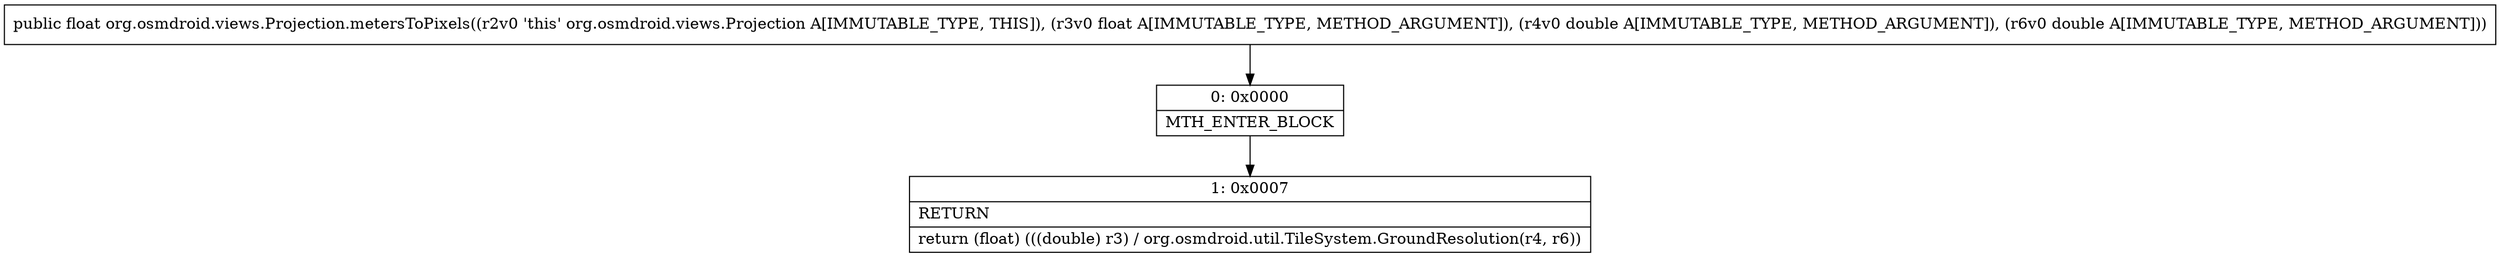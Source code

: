 digraph "CFG fororg.osmdroid.views.Projection.metersToPixels(FDD)F" {
Node_0 [shape=record,label="{0\:\ 0x0000|MTH_ENTER_BLOCK\l}"];
Node_1 [shape=record,label="{1\:\ 0x0007|RETURN\l|return (float) (((double) r3) \/ org.osmdroid.util.TileSystem.GroundResolution(r4, r6))\l}"];
MethodNode[shape=record,label="{public float org.osmdroid.views.Projection.metersToPixels((r2v0 'this' org.osmdroid.views.Projection A[IMMUTABLE_TYPE, THIS]), (r3v0 float A[IMMUTABLE_TYPE, METHOD_ARGUMENT]), (r4v0 double A[IMMUTABLE_TYPE, METHOD_ARGUMENT]), (r6v0 double A[IMMUTABLE_TYPE, METHOD_ARGUMENT])) }"];
MethodNode -> Node_0;
Node_0 -> Node_1;
}

